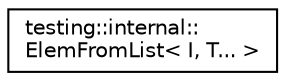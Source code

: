 digraph "Graphical Class Hierarchy"
{
 // INTERACTIVE_SVG=YES
 // LATEX_PDF_SIZE
  edge [fontname="Helvetica",fontsize="10",labelfontname="Helvetica",labelfontsize="10"];
  node [fontname="Helvetica",fontsize="10",shape=record];
  rankdir="LR";
  Node0 [label="testing::internal::\lElemFromList\< I, T... \>",height=0.2,width=0.4,color="black", fillcolor="white", style="filled",URL="$d7/daa/structtesting_1_1internal_1_1_elem_from_list.html",tooltip=" "];
}

